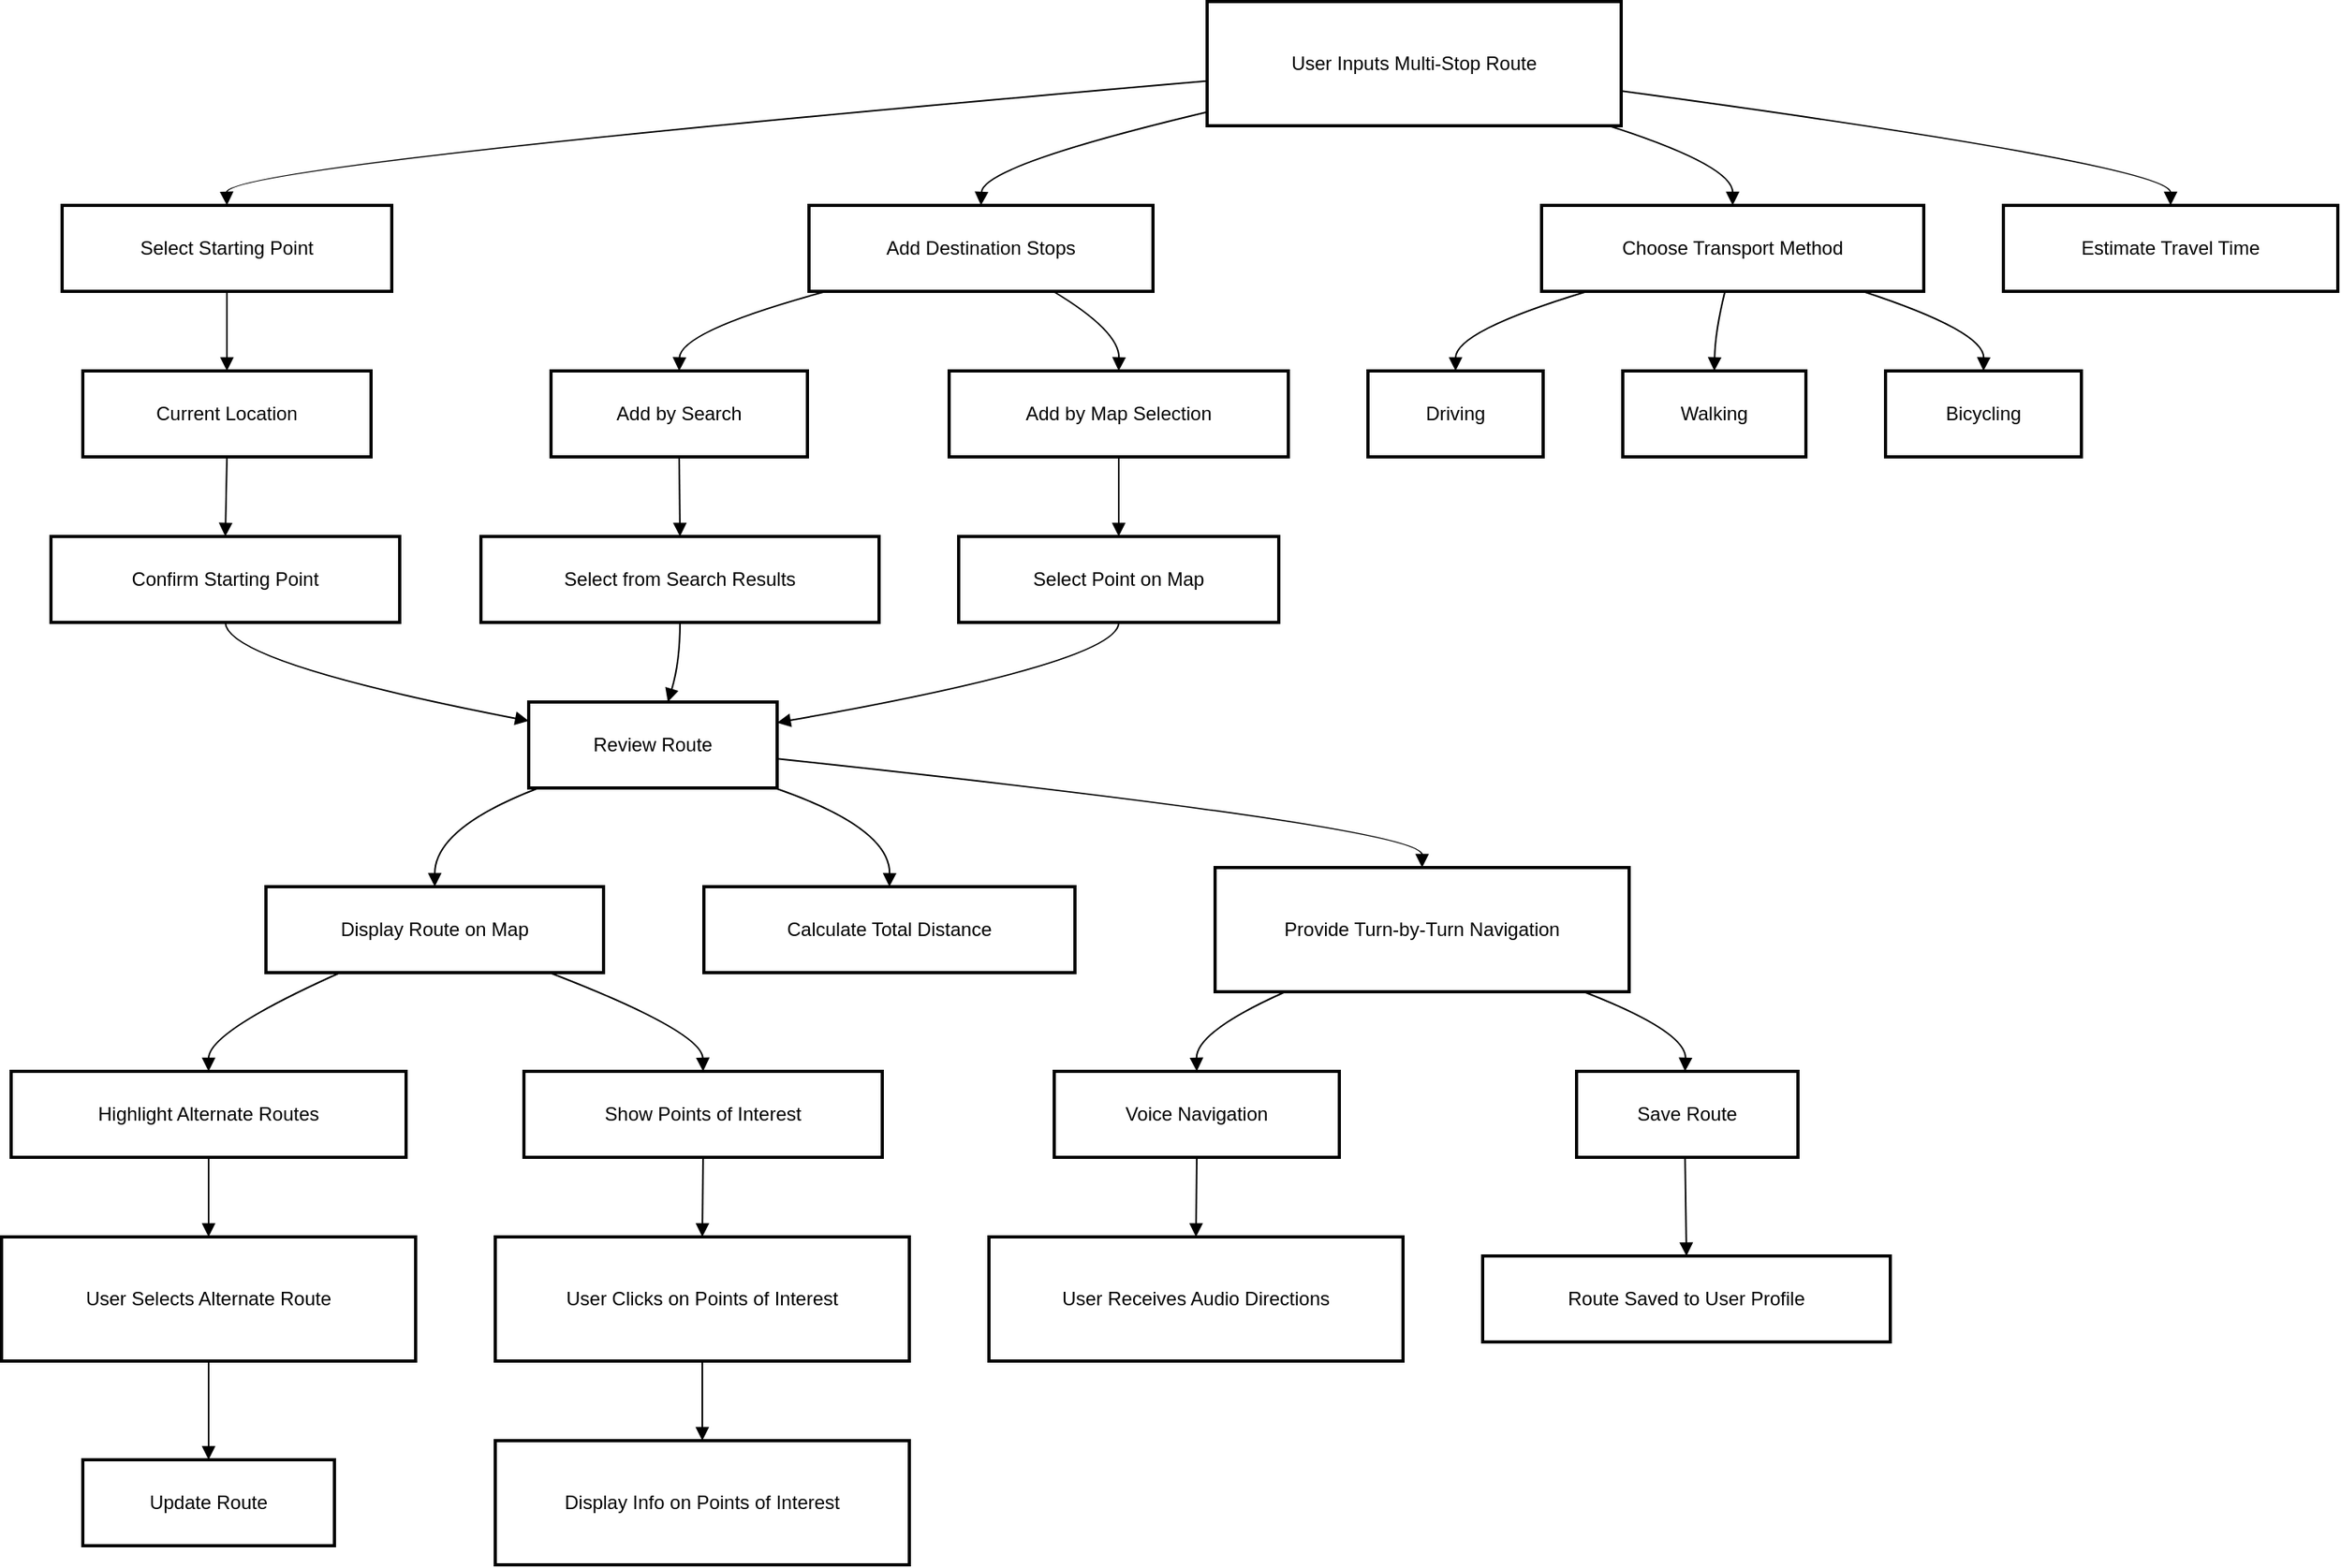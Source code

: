 <mxfile version="26.2.12">
  <diagram name="Página-1" id="xsrb5iJu20GzeG8j-Rk5">
    <mxGraphModel>
      <root>
        <mxCell id="0" />
        <mxCell id="1" parent="0" />
        <mxCell id="2" value="User Inputs Multi-Stop Route" style="whiteSpace=wrap;strokeWidth=2;" vertex="1" parent="1">
          <mxGeometry x="765" y="8" width="260" height="78" as="geometry" />
        </mxCell>
        <mxCell id="3" value="Select Starting Point" style="whiteSpace=wrap;strokeWidth=2;" vertex="1" parent="1">
          <mxGeometry x="46" y="136" width="207" height="54" as="geometry" />
        </mxCell>
        <mxCell id="4" value="Add Destination Stops" style="whiteSpace=wrap;strokeWidth=2;" vertex="1" parent="1">
          <mxGeometry x="515" y="136" width="216" height="54" as="geometry" />
        </mxCell>
        <mxCell id="5" value="Choose Transport Method" style="whiteSpace=wrap;strokeWidth=2;" vertex="1" parent="1">
          <mxGeometry x="975" y="136" width="240" height="54" as="geometry" />
        </mxCell>
        <mxCell id="6" value="Estimate Travel Time" style="whiteSpace=wrap;strokeWidth=2;" vertex="1" parent="1">
          <mxGeometry x="1265" y="136" width="210" height="54" as="geometry" />
        </mxCell>
        <mxCell id="7" value="Current Location" style="whiteSpace=wrap;strokeWidth=2;" vertex="1" parent="1">
          <mxGeometry x="59" y="240" width="181" height="54" as="geometry" />
        </mxCell>
        <mxCell id="8" value="Add by Search" style="whiteSpace=wrap;strokeWidth=2;" vertex="1" parent="1">
          <mxGeometry x="353" y="240" width="161" height="54" as="geometry" />
        </mxCell>
        <mxCell id="9" value="Add by Map Selection" style="whiteSpace=wrap;strokeWidth=2;" vertex="1" parent="1">
          <mxGeometry x="603" y="240" width="213" height="54" as="geometry" />
        </mxCell>
        <mxCell id="10" value="Driving" style="whiteSpace=wrap;strokeWidth=2;" vertex="1" parent="1">
          <mxGeometry x="866" y="240" width="110" height="54" as="geometry" />
        </mxCell>
        <mxCell id="11" value="Walking" style="whiteSpace=wrap;strokeWidth=2;" vertex="1" parent="1">
          <mxGeometry x="1026" y="240" width="115" height="54" as="geometry" />
        </mxCell>
        <mxCell id="12" value="Bicycling" style="whiteSpace=wrap;strokeWidth=2;" vertex="1" parent="1">
          <mxGeometry x="1191" y="240" width="123" height="54" as="geometry" />
        </mxCell>
        <mxCell id="13" value="Confirm Starting Point" style="whiteSpace=wrap;strokeWidth=2;" vertex="1" parent="1">
          <mxGeometry x="39" y="344" width="219" height="54" as="geometry" />
        </mxCell>
        <mxCell id="14" value="Select from Search Results" style="whiteSpace=wrap;strokeWidth=2;" vertex="1" parent="1">
          <mxGeometry x="309" y="344" width="250" height="54" as="geometry" />
        </mxCell>
        <mxCell id="15" value="Select Point on Map" style="whiteSpace=wrap;strokeWidth=2;" vertex="1" parent="1">
          <mxGeometry x="609" y="344" width="201" height="54" as="geometry" />
        </mxCell>
        <mxCell id="16" value="Review Route" style="whiteSpace=wrap;strokeWidth=2;" vertex="1" parent="1">
          <mxGeometry x="339" y="448" width="156" height="54" as="geometry" />
        </mxCell>
        <mxCell id="17" value="Display Route on Map" style="whiteSpace=wrap;strokeWidth=2;" vertex="1" parent="1">
          <mxGeometry x="174" y="564" width="212" height="54" as="geometry" />
        </mxCell>
        <mxCell id="18" value="Calculate Total Distance" style="whiteSpace=wrap;strokeWidth=2;" vertex="1" parent="1">
          <mxGeometry x="449" y="564" width="233" height="54" as="geometry" />
        </mxCell>
        <mxCell id="19" value="Provide Turn-by-Turn Navigation" style="whiteSpace=wrap;strokeWidth=2;" vertex="1" parent="1">
          <mxGeometry x="770" y="552" width="260" height="78" as="geometry" />
        </mxCell>
        <mxCell id="20" value="Highlight Alternate Routes" style="whiteSpace=wrap;strokeWidth=2;" vertex="1" parent="1">
          <mxGeometry x="14" y="680" width="248" height="54" as="geometry" />
        </mxCell>
        <mxCell id="21" value="Show Points of Interest" style="whiteSpace=wrap;strokeWidth=2;" vertex="1" parent="1">
          <mxGeometry x="336" y="680" width="225" height="54" as="geometry" />
        </mxCell>
        <mxCell id="22" value="User Selects Alternate Route" style="whiteSpace=wrap;strokeWidth=2;" vertex="1" parent="1">
          <mxGeometry x="8" y="784" width="260" height="78" as="geometry" />
        </mxCell>
        <mxCell id="23" value="User Clicks on Points of Interest" style="whiteSpace=wrap;strokeWidth=2;" vertex="1" parent="1">
          <mxGeometry x="318" y="784" width="260" height="78" as="geometry" />
        </mxCell>
        <mxCell id="24" value="Update Route" style="whiteSpace=wrap;strokeWidth=2;" vertex="1" parent="1">
          <mxGeometry x="59" y="924" width="158" height="54" as="geometry" />
        </mxCell>
        <mxCell id="25" value="Display Info on Points of Interest" style="whiteSpace=wrap;strokeWidth=2;" vertex="1" parent="1">
          <mxGeometry x="318" y="912" width="260" height="78" as="geometry" />
        </mxCell>
        <mxCell id="26" value="Voice Navigation" style="whiteSpace=wrap;strokeWidth=2;" vertex="1" parent="1">
          <mxGeometry x="669" y="680" width="179" height="54" as="geometry" />
        </mxCell>
        <mxCell id="27" value="Save Route" style="whiteSpace=wrap;strokeWidth=2;" vertex="1" parent="1">
          <mxGeometry x="997" y="680" width="139" height="54" as="geometry" />
        </mxCell>
        <mxCell id="28" value="User Receives Audio Directions" style="whiteSpace=wrap;strokeWidth=2;" vertex="1" parent="1">
          <mxGeometry x="628" y="784" width="260" height="78" as="geometry" />
        </mxCell>
        <mxCell id="29" value="Route Saved to User Profile" style="whiteSpace=wrap;strokeWidth=2;" vertex="1" parent="1">
          <mxGeometry x="938" y="796" width="256" height="54" as="geometry" />
        </mxCell>
        <mxCell id="30" value="" style="curved=1;startArrow=none;endArrow=block;exitX=0;exitY=0.64;entryX=0.5;entryY=0;" edge="1" parent="1" source="2" target="3">
          <mxGeometry relative="1" as="geometry">
            <Array as="points">
              <mxPoint x="149" y="111" />
            </Array>
          </mxGeometry>
        </mxCell>
        <mxCell id="31" value="" style="curved=1;startArrow=none;endArrow=block;exitX=0;exitY=0.89;entryX=0.5;entryY=0;" edge="1" parent="1" source="2" target="4">
          <mxGeometry relative="1" as="geometry">
            <Array as="points">
              <mxPoint x="624" y="111" />
            </Array>
          </mxGeometry>
        </mxCell>
        <mxCell id="32" value="" style="curved=1;startArrow=none;endArrow=block;exitX=0.97;exitY=1;entryX=0.5;entryY=0;" edge="1" parent="1" source="2" target="5">
          <mxGeometry relative="1" as="geometry">
            <Array as="points">
              <mxPoint x="1095" y="111" />
            </Array>
          </mxGeometry>
        </mxCell>
        <mxCell id="33" value="" style="curved=1;startArrow=none;endArrow=block;exitX=1;exitY=0.72;entryX=0.5;entryY=0;" edge="1" parent="1" source="2" target="6">
          <mxGeometry relative="1" as="geometry">
            <Array as="points">
              <mxPoint x="1370" y="111" />
            </Array>
          </mxGeometry>
        </mxCell>
        <mxCell id="34" value="" style="curved=1;startArrow=none;endArrow=block;exitX=0.5;exitY=1;entryX=0.5;entryY=0;" edge="1" parent="1" source="3" target="7">
          <mxGeometry relative="1" as="geometry">
            <Array as="points" />
          </mxGeometry>
        </mxCell>
        <mxCell id="35" value="" style="curved=1;startArrow=none;endArrow=block;exitX=0.05;exitY=1;entryX=0.5;entryY=0;" edge="1" parent="1" source="4" target="8">
          <mxGeometry relative="1" as="geometry">
            <Array as="points">
              <mxPoint x="434" y="215" />
            </Array>
          </mxGeometry>
        </mxCell>
        <mxCell id="36" value="" style="curved=1;startArrow=none;endArrow=block;exitX=0.71;exitY=1;entryX=0.5;entryY=0;" edge="1" parent="1" source="4" target="9">
          <mxGeometry relative="1" as="geometry">
            <Array as="points">
              <mxPoint x="710" y="215" />
            </Array>
          </mxGeometry>
        </mxCell>
        <mxCell id="37" value="" style="curved=1;startArrow=none;endArrow=block;exitX=0.12;exitY=1;entryX=0.5;entryY=0;" edge="1" parent="1" source="5" target="10">
          <mxGeometry relative="1" as="geometry">
            <Array as="points">
              <mxPoint x="921" y="215" />
            </Array>
          </mxGeometry>
        </mxCell>
        <mxCell id="38" value="" style="curved=1;startArrow=none;endArrow=block;exitX=0.48;exitY=1;entryX=0.5;entryY=0;" edge="1" parent="1" source="5" target="11">
          <mxGeometry relative="1" as="geometry">
            <Array as="points">
              <mxPoint x="1084" y="215" />
            </Array>
          </mxGeometry>
        </mxCell>
        <mxCell id="39" value="" style="curved=1;startArrow=none;endArrow=block;exitX=0.84;exitY=1;entryX=0.5;entryY=0;" edge="1" parent="1" source="5" target="12">
          <mxGeometry relative="1" as="geometry">
            <Array as="points">
              <mxPoint x="1253" y="215" />
            </Array>
          </mxGeometry>
        </mxCell>
        <mxCell id="40" value="" style="curved=1;startArrow=none;endArrow=block;exitX=0.5;exitY=1;entryX=0.5;entryY=0;" edge="1" parent="1" source="7" target="13">
          <mxGeometry relative="1" as="geometry">
            <Array as="points" />
          </mxGeometry>
        </mxCell>
        <mxCell id="41" value="" style="curved=1;startArrow=none;endArrow=block;exitX=0.5;exitY=1;entryX=0.5;entryY=0;" edge="1" parent="1" source="8" target="14">
          <mxGeometry relative="1" as="geometry">
            <Array as="points" />
          </mxGeometry>
        </mxCell>
        <mxCell id="42" value="" style="curved=1;startArrow=none;endArrow=block;exitX=0.5;exitY=1;entryX=0.5;entryY=0;" edge="1" parent="1" source="9" target="15">
          <mxGeometry relative="1" as="geometry">
            <Array as="points" />
          </mxGeometry>
        </mxCell>
        <mxCell id="43" value="" style="curved=1;startArrow=none;endArrow=block;exitX=0.5;exitY=1;entryX=0;entryY=0.22;" edge="1" parent="1" source="13" target="16">
          <mxGeometry relative="1" as="geometry">
            <Array as="points">
              <mxPoint x="149" y="423" />
            </Array>
          </mxGeometry>
        </mxCell>
        <mxCell id="44" value="" style="curved=1;startArrow=none;endArrow=block;exitX=0.5;exitY=1;entryX=0.56;entryY=0;" edge="1" parent="1" source="14" target="16">
          <mxGeometry relative="1" as="geometry">
            <Array as="points">
              <mxPoint x="434" y="423" />
            </Array>
          </mxGeometry>
        </mxCell>
        <mxCell id="45" value="" style="curved=1;startArrow=none;endArrow=block;exitX=0.5;exitY=1;entryX=1;entryY=0.24;" edge="1" parent="1" source="15" target="16">
          <mxGeometry relative="1" as="geometry">
            <Array as="points">
              <mxPoint x="710" y="423" />
            </Array>
          </mxGeometry>
        </mxCell>
        <mxCell id="46" value="" style="curved=1;startArrow=none;endArrow=block;exitX=0.04;exitY=1;entryX=0.5;entryY=0;" edge="1" parent="1" source="16" target="17">
          <mxGeometry relative="1" as="geometry">
            <Array as="points">
              <mxPoint x="280" y="527" />
            </Array>
          </mxGeometry>
        </mxCell>
        <mxCell id="47" value="" style="curved=1;startArrow=none;endArrow=block;exitX=0.99;exitY=1;entryX=0.5;entryY=0;" edge="1" parent="1" source="16" target="18">
          <mxGeometry relative="1" as="geometry">
            <Array as="points">
              <mxPoint x="566" y="527" />
            </Array>
          </mxGeometry>
        </mxCell>
        <mxCell id="48" value="" style="curved=1;startArrow=none;endArrow=block;exitX=1;exitY=0.66;entryX=0.5;entryY=0;" edge="1" parent="1" source="16" target="19">
          <mxGeometry relative="1" as="geometry">
            <Array as="points">
              <mxPoint x="900" y="527" />
            </Array>
          </mxGeometry>
        </mxCell>
        <mxCell id="49" value="" style="curved=1;startArrow=none;endArrow=block;exitX=0.22;exitY=1;entryX=0.5;entryY=0;" edge="1" parent="1" source="17" target="20">
          <mxGeometry relative="1" as="geometry">
            <Array as="points">
              <mxPoint x="138" y="655" />
            </Array>
          </mxGeometry>
        </mxCell>
        <mxCell id="50" value="" style="curved=1;startArrow=none;endArrow=block;exitX=0.84;exitY=1;entryX=0.5;entryY=0;" edge="1" parent="1" source="17" target="21">
          <mxGeometry relative="1" as="geometry">
            <Array as="points">
              <mxPoint x="448" y="655" />
            </Array>
          </mxGeometry>
        </mxCell>
        <mxCell id="51" value="" style="curved=1;startArrow=none;endArrow=block;exitX=0.5;exitY=1;entryX=0.5;entryY=0;" edge="1" parent="1" source="20" target="22">
          <mxGeometry relative="1" as="geometry">
            <Array as="points" />
          </mxGeometry>
        </mxCell>
        <mxCell id="52" value="" style="curved=1;startArrow=none;endArrow=block;exitX=0.5;exitY=1;entryX=0.5;entryY=0;" edge="1" parent="1" source="21" target="23">
          <mxGeometry relative="1" as="geometry">
            <Array as="points" />
          </mxGeometry>
        </mxCell>
        <mxCell id="53" value="" style="curved=1;startArrow=none;endArrow=block;exitX=0.5;exitY=1;entryX=0.5;entryY=0;" edge="1" parent="1" source="22" target="24">
          <mxGeometry relative="1" as="geometry">
            <Array as="points" />
          </mxGeometry>
        </mxCell>
        <mxCell id="54" value="" style="curved=1;startArrow=none;endArrow=block;exitX=0.5;exitY=1;entryX=0.5;entryY=0;" edge="1" parent="1" source="23" target="25">
          <mxGeometry relative="1" as="geometry">
            <Array as="points" />
          </mxGeometry>
        </mxCell>
        <mxCell id="55" value="" style="curved=1;startArrow=none;endArrow=block;exitX=0.17;exitY=1;entryX=0.5;entryY=0;" edge="1" parent="1" source="19" target="26">
          <mxGeometry relative="1" as="geometry">
            <Array as="points">
              <mxPoint x="758" y="655" />
            </Array>
          </mxGeometry>
        </mxCell>
        <mxCell id="56" value="" style="curved=1;startArrow=none;endArrow=block;exitX=0.89;exitY=1;entryX=0.49;entryY=0;" edge="1" parent="1" source="19" target="27">
          <mxGeometry relative="1" as="geometry">
            <Array as="points">
              <mxPoint x="1066" y="655" />
            </Array>
          </mxGeometry>
        </mxCell>
        <mxCell id="57" value="" style="curved=1;startArrow=none;endArrow=block;exitX=0.5;exitY=1;entryX=0.5;entryY=0;" edge="1" parent="1" source="26" target="28">
          <mxGeometry relative="1" as="geometry">
            <Array as="points" />
          </mxGeometry>
        </mxCell>
        <mxCell id="58" value="" style="curved=1;startArrow=none;endArrow=block;exitX=0.49;exitY=1;entryX=0.5;entryY=0;" edge="1" parent="1" source="27" target="29">
          <mxGeometry relative="1" as="geometry">
            <Array as="points" />
          </mxGeometry>
        </mxCell>
      </root>
    </mxGraphModel>
  </diagram>
</mxfile>
